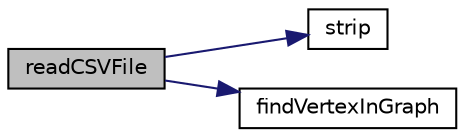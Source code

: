 digraph "readCSVFile"
{
  edge [fontname="Helvetica",fontsize="10",labelfontname="Helvetica",labelfontsize="10"];
  node [fontname="Helvetica",fontsize="10",shape=record];
  rankdir="LR";
  Node29 [label="readCSVFile",height=0.2,width=0.4,color="black", fillcolor="grey75", style="filled", fontcolor="black"];
  Node29 -> Node30 [color="midnightblue",fontsize="10",style="solid",fontname="Helvetica"];
  Node30 [label="strip",height=0.2,width=0.4,color="black", fillcolor="white", style="filled",URL="$_cycles_in_the_graph_8cpp.html#a4351c36edc6d465b6ed190b17c407f3e"];
  Node29 -> Node31 [color="midnightblue",fontsize="10",style="solid",fontname="Helvetica"];
  Node31 [label="findVertexInGraph",height=0.2,width=0.4,color="black", fillcolor="white", style="filled",URL="$_cycles_in_the_graph_8cpp.html#a9e292f0f549b2935c9b5a1c31027252a"];
}
